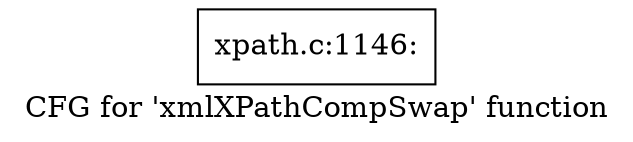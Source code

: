 digraph "CFG for 'xmlXPathCompSwap' function" {
	label="CFG for 'xmlXPathCompSwap' function";

	Node0x5115870 [shape=record,label="{xpath.c:1146:}"];
}
